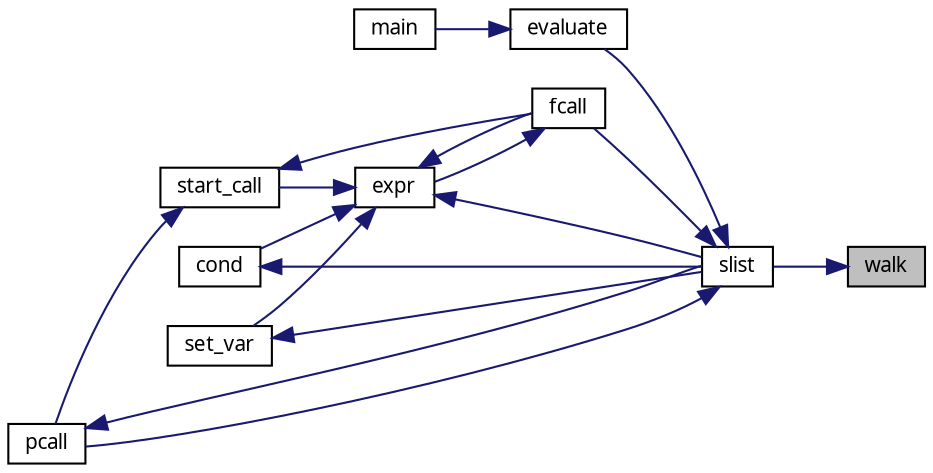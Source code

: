 digraph "walk"
{
 // LATEX_PDF_SIZE
  edge [fontname="LiberationSans-Regular.ttf",fontsize="10",labelfontname="LiberationSans-Regular.ttf",labelfontsize="10"];
  node [fontname="LiberationSans-Regular.ttf",fontsize="10",shape=record];
  rankdir="RL";
  Node1 [label="walk",height=0.2,width=0.4,color="black", fillcolor="grey75", style="filled", fontcolor="black",tooltip=" "];
  Node1 -> Node2 [dir="back",color="midnightblue",fontsize="10",style="solid",fontname="LiberationSans-Regular.ttf"];
  Node2 [label="slist",height=0.2,width=0.4,color="black", fillcolor="white", style="filled",URL="$eval_8c.html#a7fe074caebef01ff0146927c0532f3cc",tooltip=" "];
  Node2 -> Node3 [dir="back",color="midnightblue",fontsize="10",style="solid",fontname="LiberationSans-Regular.ttf"];
  Node3 [label="evaluate",height=0.2,width=0.4,color="black", fillcolor="white", style="filled",URL="$eval_8c.html#a33c097f69f3e7ad2b6d18a5cd45edfd3",tooltip=" "];
  Node3 -> Node4 [dir="back",color="midnightblue",fontsize="10",style="solid",fontname="LiberationSans-Regular.ttf"];
  Node4 [label="main",height=0.2,width=0.4,color="black", fillcolor="white", style="filled",URL="$main_8c.html#ac0f2228420376f4db7e1274f2b41667c",tooltip=" "];
  Node2 -> Node5 [dir="back",color="midnightblue",fontsize="10",style="solid",fontname="LiberationSans-Regular.ttf"];
  Node5 [label="fcall",height=0.2,width=0.4,color="black", fillcolor="white", style="filled",URL="$eval_8c.html#ac7678808a3b57ca1539a03201cec88be",tooltip=" "];
  Node5 -> Node6 [dir="back",color="midnightblue",fontsize="10",style="solid",fontname="LiberationSans-Regular.ttf"];
  Node6 [label="expr",height=0.2,width=0.4,color="black", fillcolor="white", style="filled",URL="$eval_8c.html#a5d44ae5aa9326005cd76588b7724e2ac",tooltip=" "];
  Node6 -> Node7 [dir="back",color="midnightblue",fontsize="10",style="solid",fontname="LiberationSans-Regular.ttf"];
  Node7 [label="cond",height=0.2,width=0.4,color="black", fillcolor="white", style="filled",URL="$eval_8c.html#a7255fc522dbc6c7f45f35843550b05b4",tooltip=" "];
  Node7 -> Node2 [dir="back",color="midnightblue",fontsize="10",style="solid",fontname="LiberationSans-Regular.ttf"];
  Node6 -> Node5 [dir="back",color="midnightblue",fontsize="10",style="solid",fontname="LiberationSans-Regular.ttf"];
  Node6 -> Node8 [dir="back",color="midnightblue",fontsize="10",style="solid",fontname="LiberationSans-Regular.ttf"];
  Node8 [label="set_var",height=0.2,width=0.4,color="black", fillcolor="white", style="filled",URL="$eval_8c.html#a711e3a83547cbf5cda6e8cc7f6ffc0c4",tooltip=" "];
  Node8 -> Node2 [dir="back",color="midnightblue",fontsize="10",style="solid",fontname="LiberationSans-Regular.ttf"];
  Node6 -> Node2 [dir="back",color="midnightblue",fontsize="10",style="solid",fontname="LiberationSans-Regular.ttf"];
  Node6 -> Node9 [dir="back",color="midnightblue",fontsize="10",style="solid",fontname="LiberationSans-Regular.ttf"];
  Node9 [label="start_call",height=0.2,width=0.4,color="black", fillcolor="white", style="filled",URL="$eval_8c.html#aae26c99fcd5b82d115189b1122f5d0a0",tooltip=" "];
  Node9 -> Node5 [dir="back",color="midnightblue",fontsize="10",style="solid",fontname="LiberationSans-Regular.ttf"];
  Node9 -> Node10 [dir="back",color="midnightblue",fontsize="10",style="solid",fontname="LiberationSans-Regular.ttf"];
  Node10 [label="pcall",height=0.2,width=0.4,color="black", fillcolor="white", style="filled",URL="$eval_8c.html#a1207df5be5fcfe8e47e9c54abadbed96",tooltip=" "];
  Node10 -> Node2 [dir="back",color="midnightblue",fontsize="10",style="solid",fontname="LiberationSans-Regular.ttf"];
  Node2 -> Node10 [dir="back",color="midnightblue",fontsize="10",style="solid",fontname="LiberationSans-Regular.ttf"];
}
